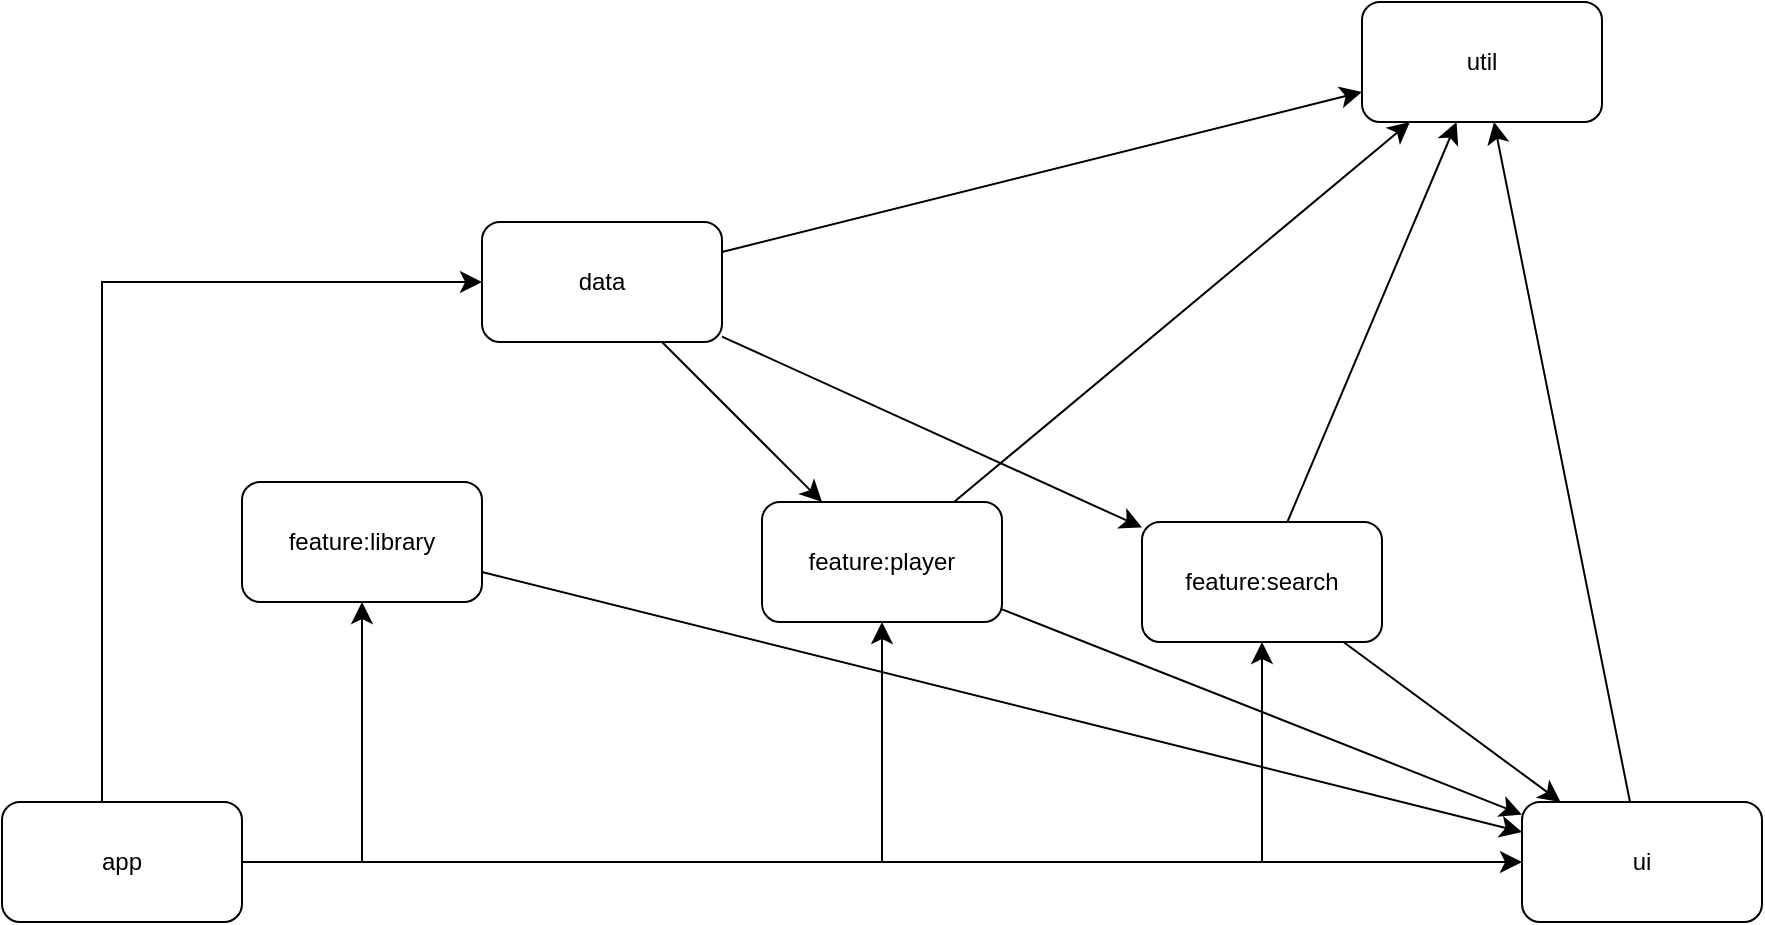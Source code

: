 <mxfile version="24.4.4" type="github">
  <diagram name="Страница — 1" id="SKOE9lxcBVE--XX4vaFt">
    <mxGraphModel dx="1460" dy="1086" grid="1" gridSize="10" guides="1" tooltips="1" connect="1" arrows="1" fold="1" page="0" pageScale="1" pageWidth="827" pageHeight="1169" math="0" shadow="0">
      <root>
        <mxCell id="0" />
        <mxCell id="1" parent="0" />
        <mxCell id="YegY3rVq-Lum2rQXtt8X-13" style="edgeStyle=none;curved=1;rounded=0;orthogonalLoop=1;jettySize=auto;html=1;fontSize=12;startSize=8;endSize=8;" edge="1" parent="1" source="YegY3rVq-Lum2rQXtt8X-1" target="YegY3rVq-Lum2rQXtt8X-12">
          <mxGeometry relative="1" as="geometry" />
        </mxCell>
        <mxCell id="YegY3rVq-Lum2rQXtt8X-14" style="rounded=0;orthogonalLoop=1;jettySize=auto;html=1;fontSize=12;startSize=8;endSize=8;" edge="1" parent="1" source="YegY3rVq-Lum2rQXtt8X-1" target="YegY3rVq-Lum2rQXtt8X-4">
          <mxGeometry relative="1" as="geometry" />
        </mxCell>
        <mxCell id="YegY3rVq-Lum2rQXtt8X-15" style="rounded=0;orthogonalLoop=1;jettySize=auto;html=1;fontSize=12;startSize=8;endSize=8;" edge="1" parent="1" source="YegY3rVq-Lum2rQXtt8X-1" target="YegY3rVq-Lum2rQXtt8X-5">
          <mxGeometry relative="1" as="geometry" />
        </mxCell>
        <mxCell id="YegY3rVq-Lum2rQXtt8X-1" value="data" style="rounded=1;whiteSpace=wrap;html=1;" vertex="1" parent="1">
          <mxGeometry x="80" y="-210" width="120" height="60" as="geometry" />
        </mxCell>
        <mxCell id="YegY3rVq-Lum2rQXtt8X-7" style="edgeStyle=orthogonalEdgeStyle;rounded=0;orthogonalLoop=1;jettySize=auto;html=1;fontSize=12;startSize=8;endSize=8;" edge="1" parent="1" source="YegY3rVq-Lum2rQXtt8X-2" target="YegY3rVq-Lum2rQXtt8X-1">
          <mxGeometry relative="1" as="geometry">
            <Array as="points">
              <mxPoint x="-110" y="-180" />
            </Array>
          </mxGeometry>
        </mxCell>
        <mxCell id="YegY3rVq-Lum2rQXtt8X-8" style="edgeStyle=orthogonalEdgeStyle;rounded=0;orthogonalLoop=1;jettySize=auto;html=1;fontSize=12;startSize=8;endSize=8;" edge="1" parent="1" source="YegY3rVq-Lum2rQXtt8X-2" target="YegY3rVq-Lum2rQXtt8X-4">
          <mxGeometry relative="1" as="geometry" />
        </mxCell>
        <mxCell id="YegY3rVq-Lum2rQXtt8X-9" style="edgeStyle=orthogonalEdgeStyle;rounded=0;orthogonalLoop=1;jettySize=auto;html=1;fontSize=12;startSize=8;endSize=8;" edge="1" parent="1" source="YegY3rVq-Lum2rQXtt8X-2" target="YegY3rVq-Lum2rQXtt8X-5">
          <mxGeometry relative="1" as="geometry" />
        </mxCell>
        <mxCell id="YegY3rVq-Lum2rQXtt8X-10" style="edgeStyle=orthogonalEdgeStyle;rounded=0;orthogonalLoop=1;jettySize=auto;html=1;fontSize=12;startSize=8;endSize=8;" edge="1" parent="1" source="YegY3rVq-Lum2rQXtt8X-2" target="YegY3rVq-Lum2rQXtt8X-6">
          <mxGeometry relative="1" as="geometry">
            <Array as="points">
              <mxPoint x="20" y="110" />
            </Array>
          </mxGeometry>
        </mxCell>
        <mxCell id="YegY3rVq-Lum2rQXtt8X-11" style="edgeStyle=none;curved=1;rounded=0;orthogonalLoop=1;jettySize=auto;html=1;fontSize=12;startSize=8;endSize=8;" edge="1" parent="1" source="YegY3rVq-Lum2rQXtt8X-2" target="YegY3rVq-Lum2rQXtt8X-3">
          <mxGeometry relative="1" as="geometry" />
        </mxCell>
        <mxCell id="YegY3rVq-Lum2rQXtt8X-2" value="app" style="rounded=1;whiteSpace=wrap;html=1;" vertex="1" parent="1">
          <mxGeometry x="-160" y="80" width="120" height="60" as="geometry" />
        </mxCell>
        <mxCell id="YegY3rVq-Lum2rQXtt8X-21" style="edgeStyle=none;curved=1;rounded=0;orthogonalLoop=1;jettySize=auto;html=1;fontSize=12;startSize=8;endSize=8;" edge="1" parent="1" source="YegY3rVq-Lum2rQXtt8X-3" target="YegY3rVq-Lum2rQXtt8X-12">
          <mxGeometry relative="1" as="geometry" />
        </mxCell>
        <mxCell id="YegY3rVq-Lum2rQXtt8X-3" value="ui" style="rounded=1;whiteSpace=wrap;html=1;" vertex="1" parent="1">
          <mxGeometry x="600" y="80" width="120" height="60" as="geometry" />
        </mxCell>
        <mxCell id="YegY3rVq-Lum2rQXtt8X-17" style="edgeStyle=none;curved=1;rounded=0;orthogonalLoop=1;jettySize=auto;html=1;fontSize=12;startSize=8;endSize=8;" edge="1" parent="1" source="YegY3rVq-Lum2rQXtt8X-4" target="YegY3rVq-Lum2rQXtt8X-12">
          <mxGeometry relative="1" as="geometry" />
        </mxCell>
        <mxCell id="YegY3rVq-Lum2rQXtt8X-18" style="rounded=0;orthogonalLoop=1;jettySize=auto;html=1;fontSize=12;startSize=8;endSize=8;" edge="1" parent="1" source="YegY3rVq-Lum2rQXtt8X-4" target="YegY3rVq-Lum2rQXtt8X-3">
          <mxGeometry relative="1" as="geometry" />
        </mxCell>
        <mxCell id="YegY3rVq-Lum2rQXtt8X-4" value="feature:player" style="rounded=1;whiteSpace=wrap;html=1;" vertex="1" parent="1">
          <mxGeometry x="220" y="-70" width="120" height="60" as="geometry" />
        </mxCell>
        <mxCell id="YegY3rVq-Lum2rQXtt8X-19" style="edgeStyle=none;curved=1;rounded=0;orthogonalLoop=1;jettySize=auto;html=1;fontSize=12;startSize=8;endSize=8;" edge="1" parent="1" source="YegY3rVq-Lum2rQXtt8X-5" target="YegY3rVq-Lum2rQXtt8X-12">
          <mxGeometry relative="1" as="geometry" />
        </mxCell>
        <mxCell id="YegY3rVq-Lum2rQXtt8X-20" style="edgeStyle=none;curved=1;rounded=0;orthogonalLoop=1;jettySize=auto;html=1;fontSize=12;startSize=8;endSize=8;" edge="1" parent="1" source="YegY3rVq-Lum2rQXtt8X-5" target="YegY3rVq-Lum2rQXtt8X-3">
          <mxGeometry relative="1" as="geometry" />
        </mxCell>
        <mxCell id="YegY3rVq-Lum2rQXtt8X-5" value="feature:search" style="rounded=1;whiteSpace=wrap;html=1;" vertex="1" parent="1">
          <mxGeometry x="410" y="-60" width="120" height="60" as="geometry" />
        </mxCell>
        <mxCell id="YegY3rVq-Lum2rQXtt8X-16" value="" style="edgeStyle=none;curved=1;rounded=0;orthogonalLoop=1;jettySize=auto;html=1;fontSize=12;startSize=8;endSize=8;" edge="1" parent="1" source="YegY3rVq-Lum2rQXtt8X-6" target="YegY3rVq-Lum2rQXtt8X-3">
          <mxGeometry relative="1" as="geometry" />
        </mxCell>
        <mxCell id="YegY3rVq-Lum2rQXtt8X-6" value="feature:library" style="rounded=1;whiteSpace=wrap;html=1;" vertex="1" parent="1">
          <mxGeometry x="-40" y="-80" width="120" height="60" as="geometry" />
        </mxCell>
        <mxCell id="YegY3rVq-Lum2rQXtt8X-12" value="util" style="rounded=1;whiteSpace=wrap;html=1;" vertex="1" parent="1">
          <mxGeometry x="520" y="-320" width="120" height="60" as="geometry" />
        </mxCell>
      </root>
    </mxGraphModel>
  </diagram>
</mxfile>
